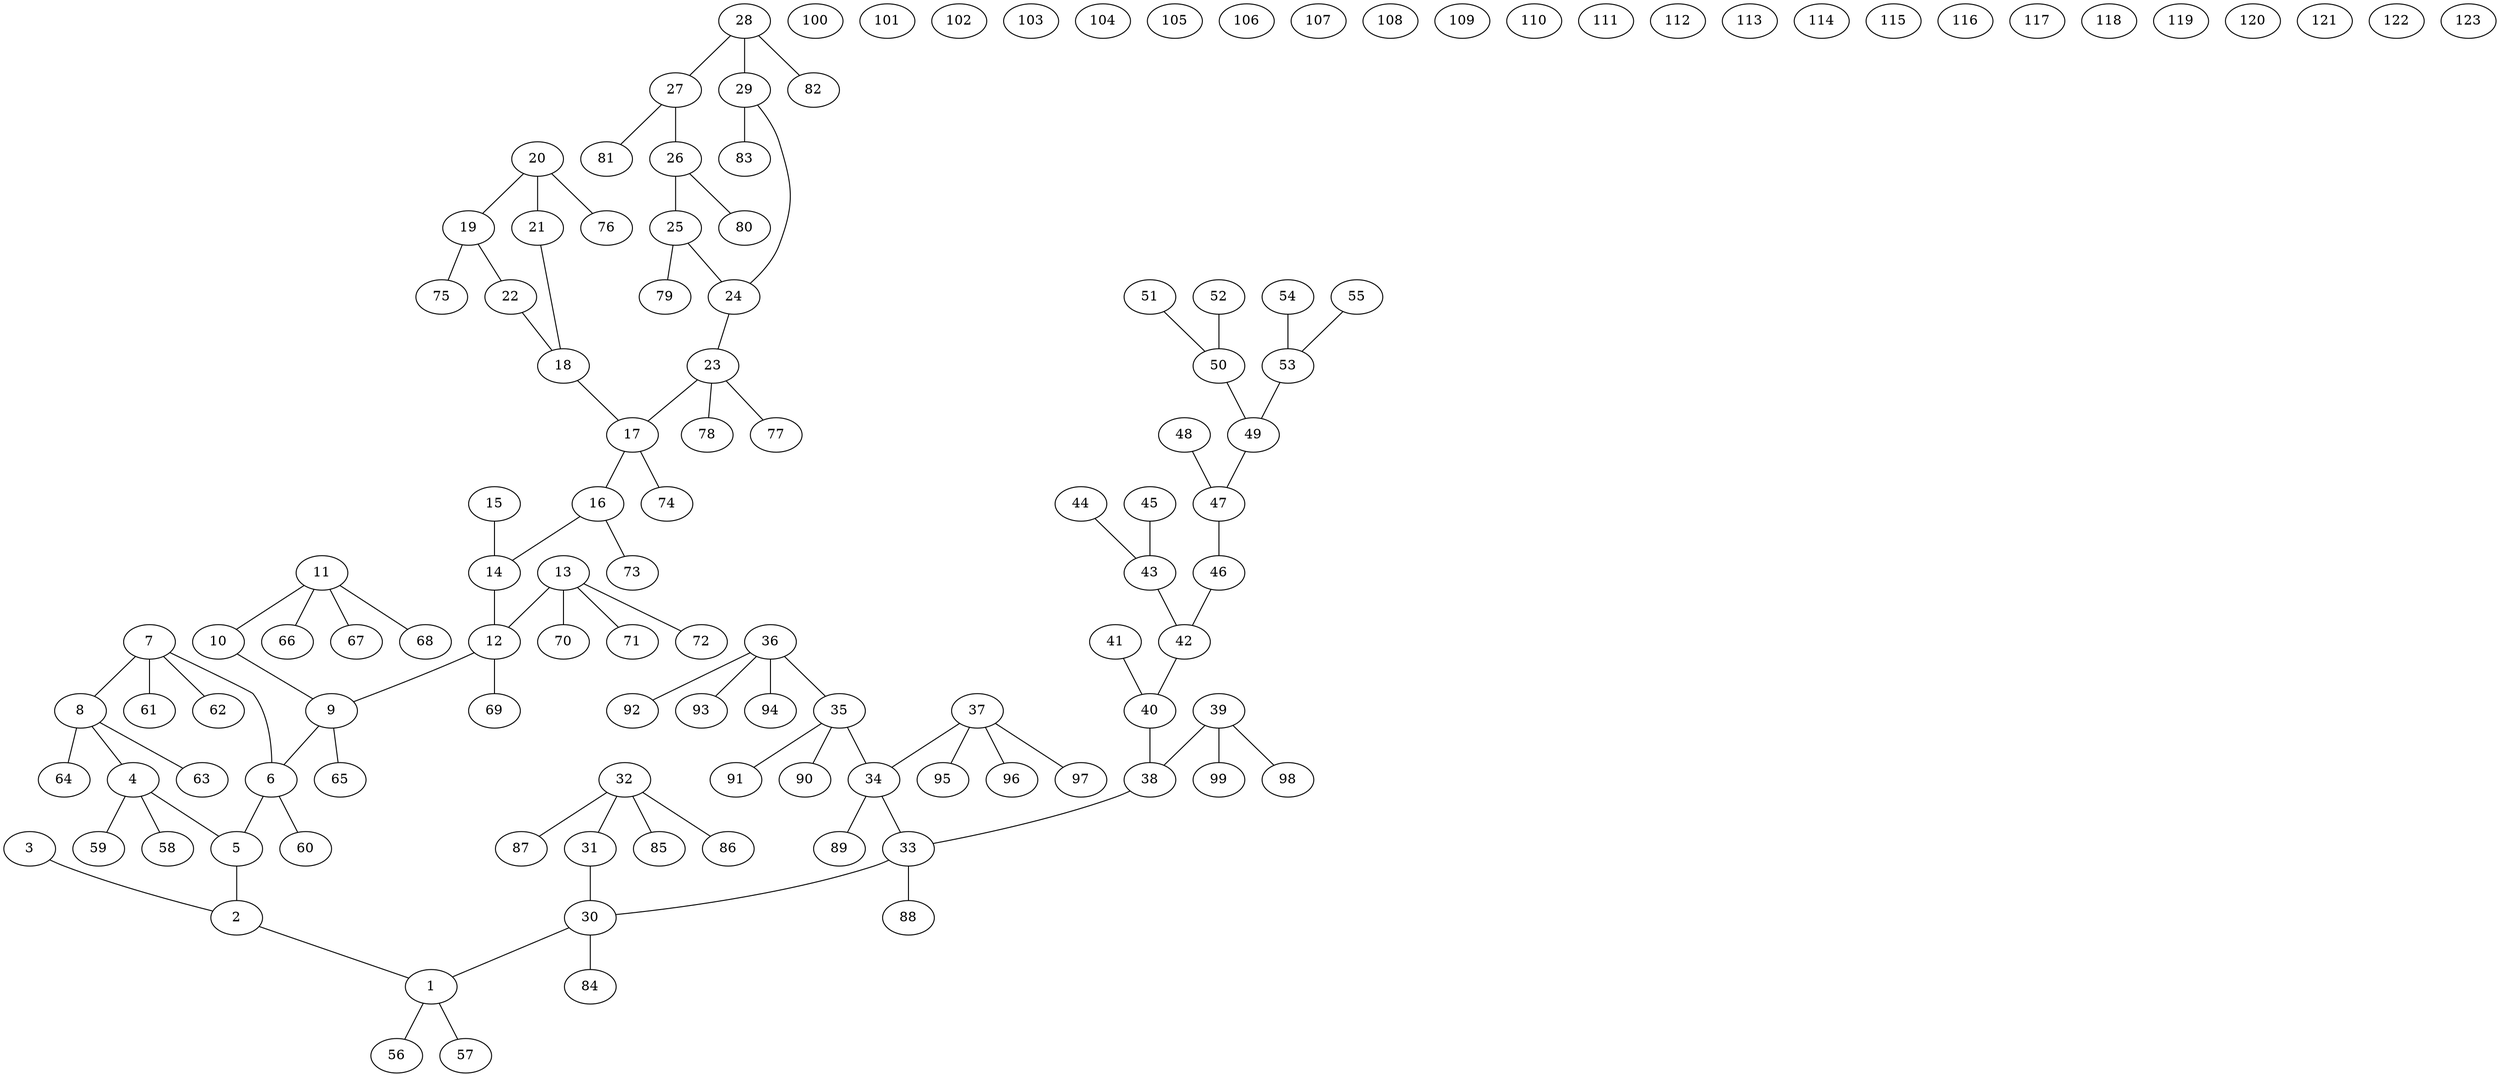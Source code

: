 graph molecule_899 {
	1	 [chem=C];
	56	 [chem=H];
	1 -- 56	 [valence=1];
	57	 [chem=H];
	1 -- 57	 [valence=1];
	2	 [chem=C];
	2 -- 1	 [valence=1];
	3	 [chem=O];
	3 -- 2	 [valence=2];
	4	 [chem=C];
	5	 [chem=N];
	4 -- 5	 [valence=1];
	58	 [chem=H];
	4 -- 58	 [valence=1];
	59	 [chem=H];
	4 -- 59	 [valence=1];
	5 -- 2	 [valence=1];
	6	 [chem=C];
	6 -- 5	 [valence=1];
	60	 [chem=H];
	6 -- 60	 [valence=1];
	7	 [chem=C];
	7 -- 6	 [valence=1];
	8	 [chem=C];
	7 -- 8	 [valence=1];
	61	 [chem=H];
	7 -- 61	 [valence=1];
	62	 [chem=H];
	7 -- 62	 [valence=1];
	8 -- 4	 [valence=1];
	63	 [chem=H];
	8 -- 63	 [valence=1];
	64	 [chem=H];
	8 -- 64	 [valence=1];
	9	 [chem=C];
	9 -- 6	 [valence=1];
	65	 [chem=H];
	9 -- 65	 [valence=1];
	10	 [chem=O];
	10 -- 9	 [valence=1];
	11	 [chem=C];
	11 -- 10	 [valence=1];
	66	 [chem=H];
	11 -- 66	 [valence=1];
	67	 [chem=H];
	11 -- 67	 [valence=1];
	68	 [chem=H];
	11 -- 68	 [valence=1];
	12	 [chem=C];
	12 -- 9	 [valence=1];
	69	 [chem=H];
	12 -- 69	 [valence=1];
	13	 [chem=C];
	13 -- 12	 [valence=1];
	70	 [chem=H];
	13 -- 70	 [valence=1];
	71	 [chem=H];
	13 -- 71	 [valence=1];
	72	 [chem=H];
	13 -- 72	 [valence=1];
	14	 [chem=C];
	14 -- 12	 [valence=1];
	15	 [chem=O];
	15 -- 14	 [valence=2];
	16	 [chem=N];
	16 -- 14	 [valence=1];
	73	 [chem=H];
	16 -- 73	 [valence=1];
	17	 [chem=C];
	17 -- 16	 [valence=1];
	74	 [chem=H];
	17 -- 74	 [valence=1];
	18	 [chem=C];
	18 -- 17	 [valence=1];
	19	 [chem=C];
	22	 [chem=N];
	19 -- 22	 [valence=1];
	75	 [chem=H];
	19 -- 75	 [valence=1];
	20	 [chem=C];
	20 -- 19	 [valence=2];
	21	 [chem=S];
	20 -- 21	 [valence=1];
	76	 [chem=H];
	20 -- 76	 [valence=1];
	21 -- 18	 [valence=1];
	22 -- 18	 [valence=2];
	23	 [chem=C];
	23 -- 17	 [valence=1];
	77	 [chem=H];
	23 -- 77	 [valence=1];
	78	 [chem=H];
	23 -- 78	 [valence=1];
	24	 [chem=C];
	24 -- 23	 [valence=1];
	25	 [chem=C];
	25 -- 24	 [valence=1];
	79	 [chem=H];
	25 -- 79	 [valence=1];
	26	 [chem=C];
	26 -- 25	 [valence=2];
	80	 [chem=H];
	26 -- 80	 [valence=1];
	27	 [chem=C];
	27 -- 26	 [valence=1];
	81	 [chem=H];
	27 -- 81	 [valence=1];
	28	 [chem=C];
	28 -- 27	 [valence=2];
	29	 [chem=C];
	28 -- 29	 [valence=1];
	82	 [chem=H];
	28 -- 82	 [valence=1];
	29 -- 24	 [valence=2];
	83	 [chem=H];
	29 -- 83	 [valence=1];
	30	 [chem=C];
	30 -- 1	 [valence=1];
	84	 [chem=H];
	30 -- 84	 [valence=1];
	31	 [chem=O];
	31 -- 30	 [valence=1];
	32	 [chem=C];
	32 -- 31	 [valence=1];
	85	 [chem=H];
	32 -- 85	 [valence=1];
	86	 [chem=H];
	32 -- 86	 [valence=1];
	87	 [chem=H];
	32 -- 87	 [valence=1];
	33	 [chem=C];
	33 -- 30	 [valence=1];
	88	 [chem=H];
	33 -- 88	 [valence=1];
	34	 [chem=C];
	34 -- 33	 [valence=1];
	89	 [chem=H];
	34 -- 89	 [valence=1];
	35	 [chem=C];
	35 -- 34	 [valence=1];
	90	 [chem=H];
	35 -- 90	 [valence=1];
	91	 [chem=H];
	35 -- 91	 [valence=1];
	36	 [chem=C];
	36 -- 35	 [valence=1];
	92	 [chem=H];
	36 -- 92	 [valence=1];
	93	 [chem=H];
	36 -- 93	 [valence=1];
	94	 [chem=H];
	36 -- 94	 [valence=1];
	37	 [chem=C];
	37 -- 34	 [valence=1];
	95	 [chem=H];
	37 -- 95	 [valence=1];
	96	 [chem=H];
	37 -- 96	 [valence=1];
	97	 [chem=H];
	37 -- 97	 [valence=1];
	38	 [chem=N];
	38 -- 33	 [valence=1];
	39	 [chem=C];
	39 -- 38	 [valence=1];
	98	 [chem=H];
	39 -- 98	 [valence=1];
	99	 [chem=H];
	39 -- 99	 [valence=1];
	40	 [chem=C];
	40 -- 38	 [valence=1];
	41	 [chem=O];
	41 -- 40	 [valence=2];
	42	 [chem=C];
	42 -- 40	 [valence=1];
	43	 [chem=C];
	43 -- 42	 [valence=1];
	44	 [chem=C];
	44 -- 43	 [valence=1];
	45	 [chem=C];
	45 -- 43	 [valence=1];
	46	 [chem=N];
	46 -- 42	 [valence=1];
	47	 [chem=C];
	47 -- 46	 [valence=1];
	48	 [chem=O];
	48 -- 47	 [valence=2];
	49	 [chem=C];
	49 -- 47	 [valence=1];
	50	 [chem=N];
	50 -- 49	 [valence=1];
	51	 [chem=C];
	51 -- 50	 [valence=1];
	52	 [chem=C];
	52 -- 50	 [valence=1];
	53	 [chem=C];
	53 -- 49	 [valence=1];
	54	 [chem=C];
	54 -- 53	 [valence=1];
	55	 [chem=C];
	55 -- 53	 [valence=1];
	100	 [chem=H];
	101	 [chem=H];
	102	 [chem=H];
	103	 [chem=H];
	104	 [chem=H];
	105	 [chem=H];
	106	 [chem=H];
	107	 [chem=H];
	108	 [chem=H];
	109	 [chem=H];
	110	 [chem=H];
	111	 [chem=H];
	112	 [chem=H];
	113	 [chem=H];
	114	 [chem=H];
	115	 [chem=H];
	116	 [chem=H];
	117	 [chem=H];
	118	 [chem=H];
	119	 [chem=H];
	120	 [chem=H];
	121	 [chem=H];
	122	 [chem=H];
	123	 [chem=H];
}

